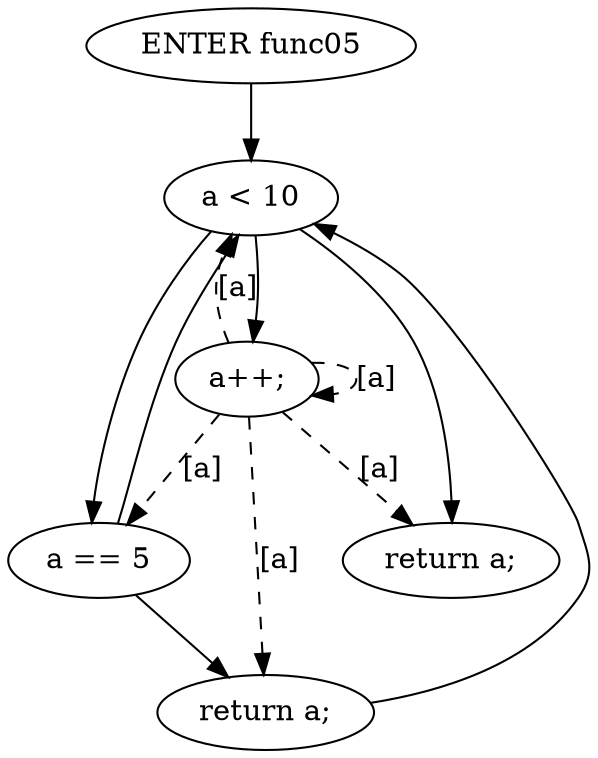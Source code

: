 digraph G {
  0 [ label="ENTER func05" ];
  2 [ label="a < 10" ];
  3 [ label="a++;" ];
  4 [ label="a == 5" ];
  5 [ label="return a;" ];
  6 [ label="return a;" ];
  3 -> 2 [ style="dashed" label="[a]" ];
  3 -> 3 [ style="dashed" label="[a]" ];
  3 -> 4 [ style="dashed" label="[a]" ];
  3 -> 5 [ style="dashed" label="[a]" ];
  3 -> 6 [ style="dashed" label="[a]" ];
  0 -> 2 [ ];
  2 -> 3 [ ];
  2 -> 4 [ ];
  4 -> 5 [ ];
  5 -> 2 [ ];
  4 -> 2 [ ];
  2 -> 6 [ ];
}
